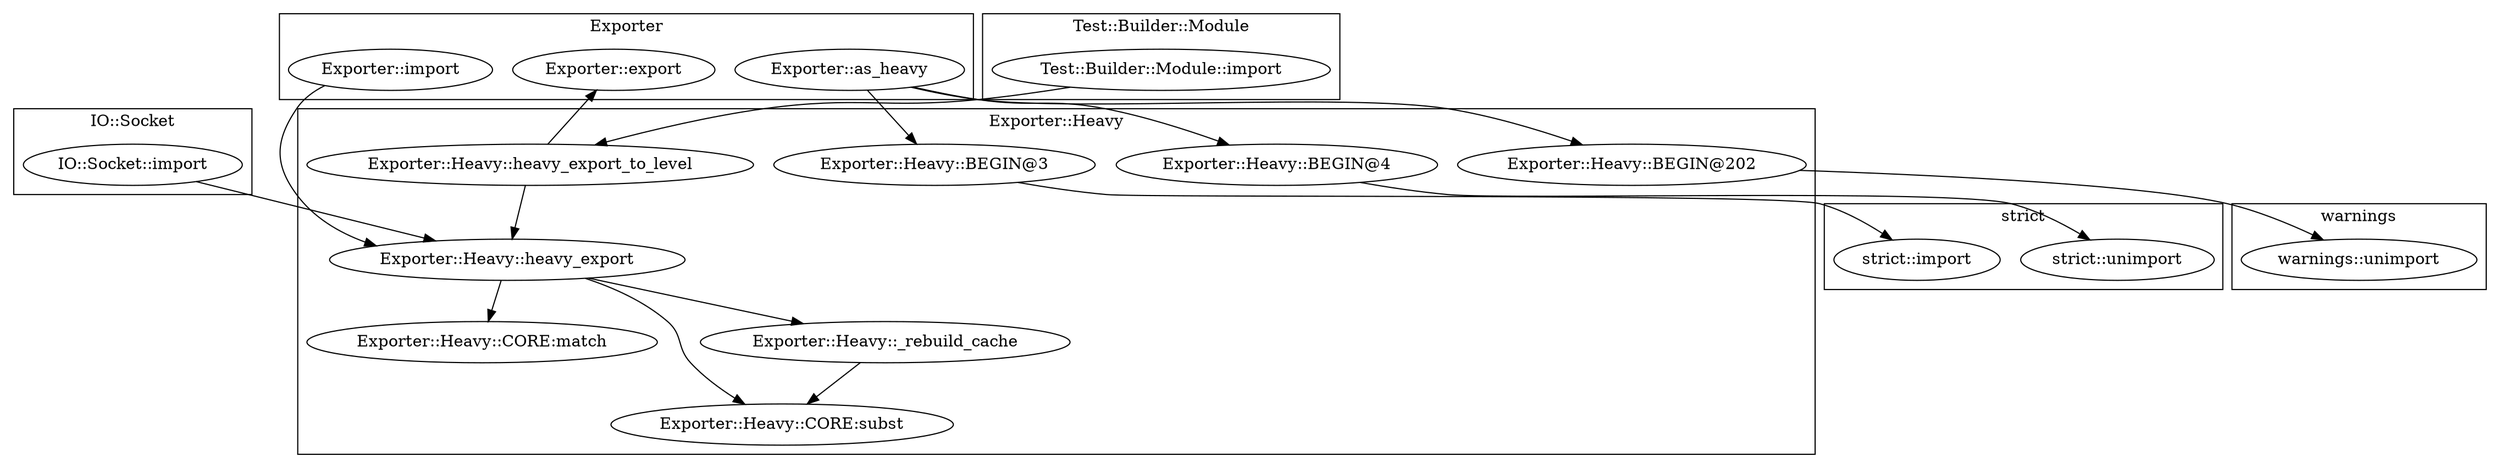 digraph {
graph [overlap=false]
subgraph cluster_IO_Socket {
	label="IO::Socket";
	"IO::Socket::import";
}
subgraph cluster_Exporter_Heavy {
	label="Exporter::Heavy";
	"Exporter::Heavy::CORE:match";
	"Exporter::Heavy::BEGIN@3";
	"Exporter::Heavy::BEGIN@4";
	"Exporter::Heavy::CORE:subst";
	"Exporter::Heavy::_rebuild_cache";
	"Exporter::Heavy::heavy_export";
	"Exporter::Heavy::heavy_export_to_level";
	"Exporter::Heavy::BEGIN@202";
}
subgraph cluster_warnings {
	label="warnings";
	"warnings::unimport";
}
subgraph cluster_Test_Builder_Module {
	label="Test::Builder::Module";
	"Test::Builder::Module::import";
}
subgraph cluster_Exporter {
	label="Exporter";
	"Exporter::import";
	"Exporter::as_heavy";
	"Exporter::export";
}
subgraph cluster_strict {
	label="strict";
	"strict::import";
	"strict::unimport";
}
"Exporter::Heavy::heavy_export" -> "Exporter::Heavy::_rebuild_cache";
"Exporter::Heavy::BEGIN@4" -> "strict::unimport";
"Exporter::Heavy::BEGIN@3" -> "strict::import";
"Exporter::Heavy::heavy_export_to_level" -> "Exporter::export";
"Test::Builder::Module::import" -> "Exporter::Heavy::heavy_export_to_level";
"Exporter::Heavy::BEGIN@202" -> "warnings::unimport";
"Exporter::as_heavy" -> "Exporter::Heavy::BEGIN@3";
"Exporter::Heavy::heavy_export" -> "Exporter::Heavy::CORE:match";
"Exporter::as_heavy" -> "Exporter::Heavy::BEGIN@4";
"Exporter::import" -> "Exporter::Heavy::heavy_export";
"Exporter::Heavy::heavy_export_to_level" -> "Exporter::Heavy::heavy_export";
"IO::Socket::import" -> "Exporter::Heavy::heavy_export";
"Exporter::Heavy::heavy_export" -> "Exporter::Heavy::CORE:subst";
"Exporter::Heavy::_rebuild_cache" -> "Exporter::Heavy::CORE:subst";
"Exporter::as_heavy" -> "Exporter::Heavy::BEGIN@202";
}
